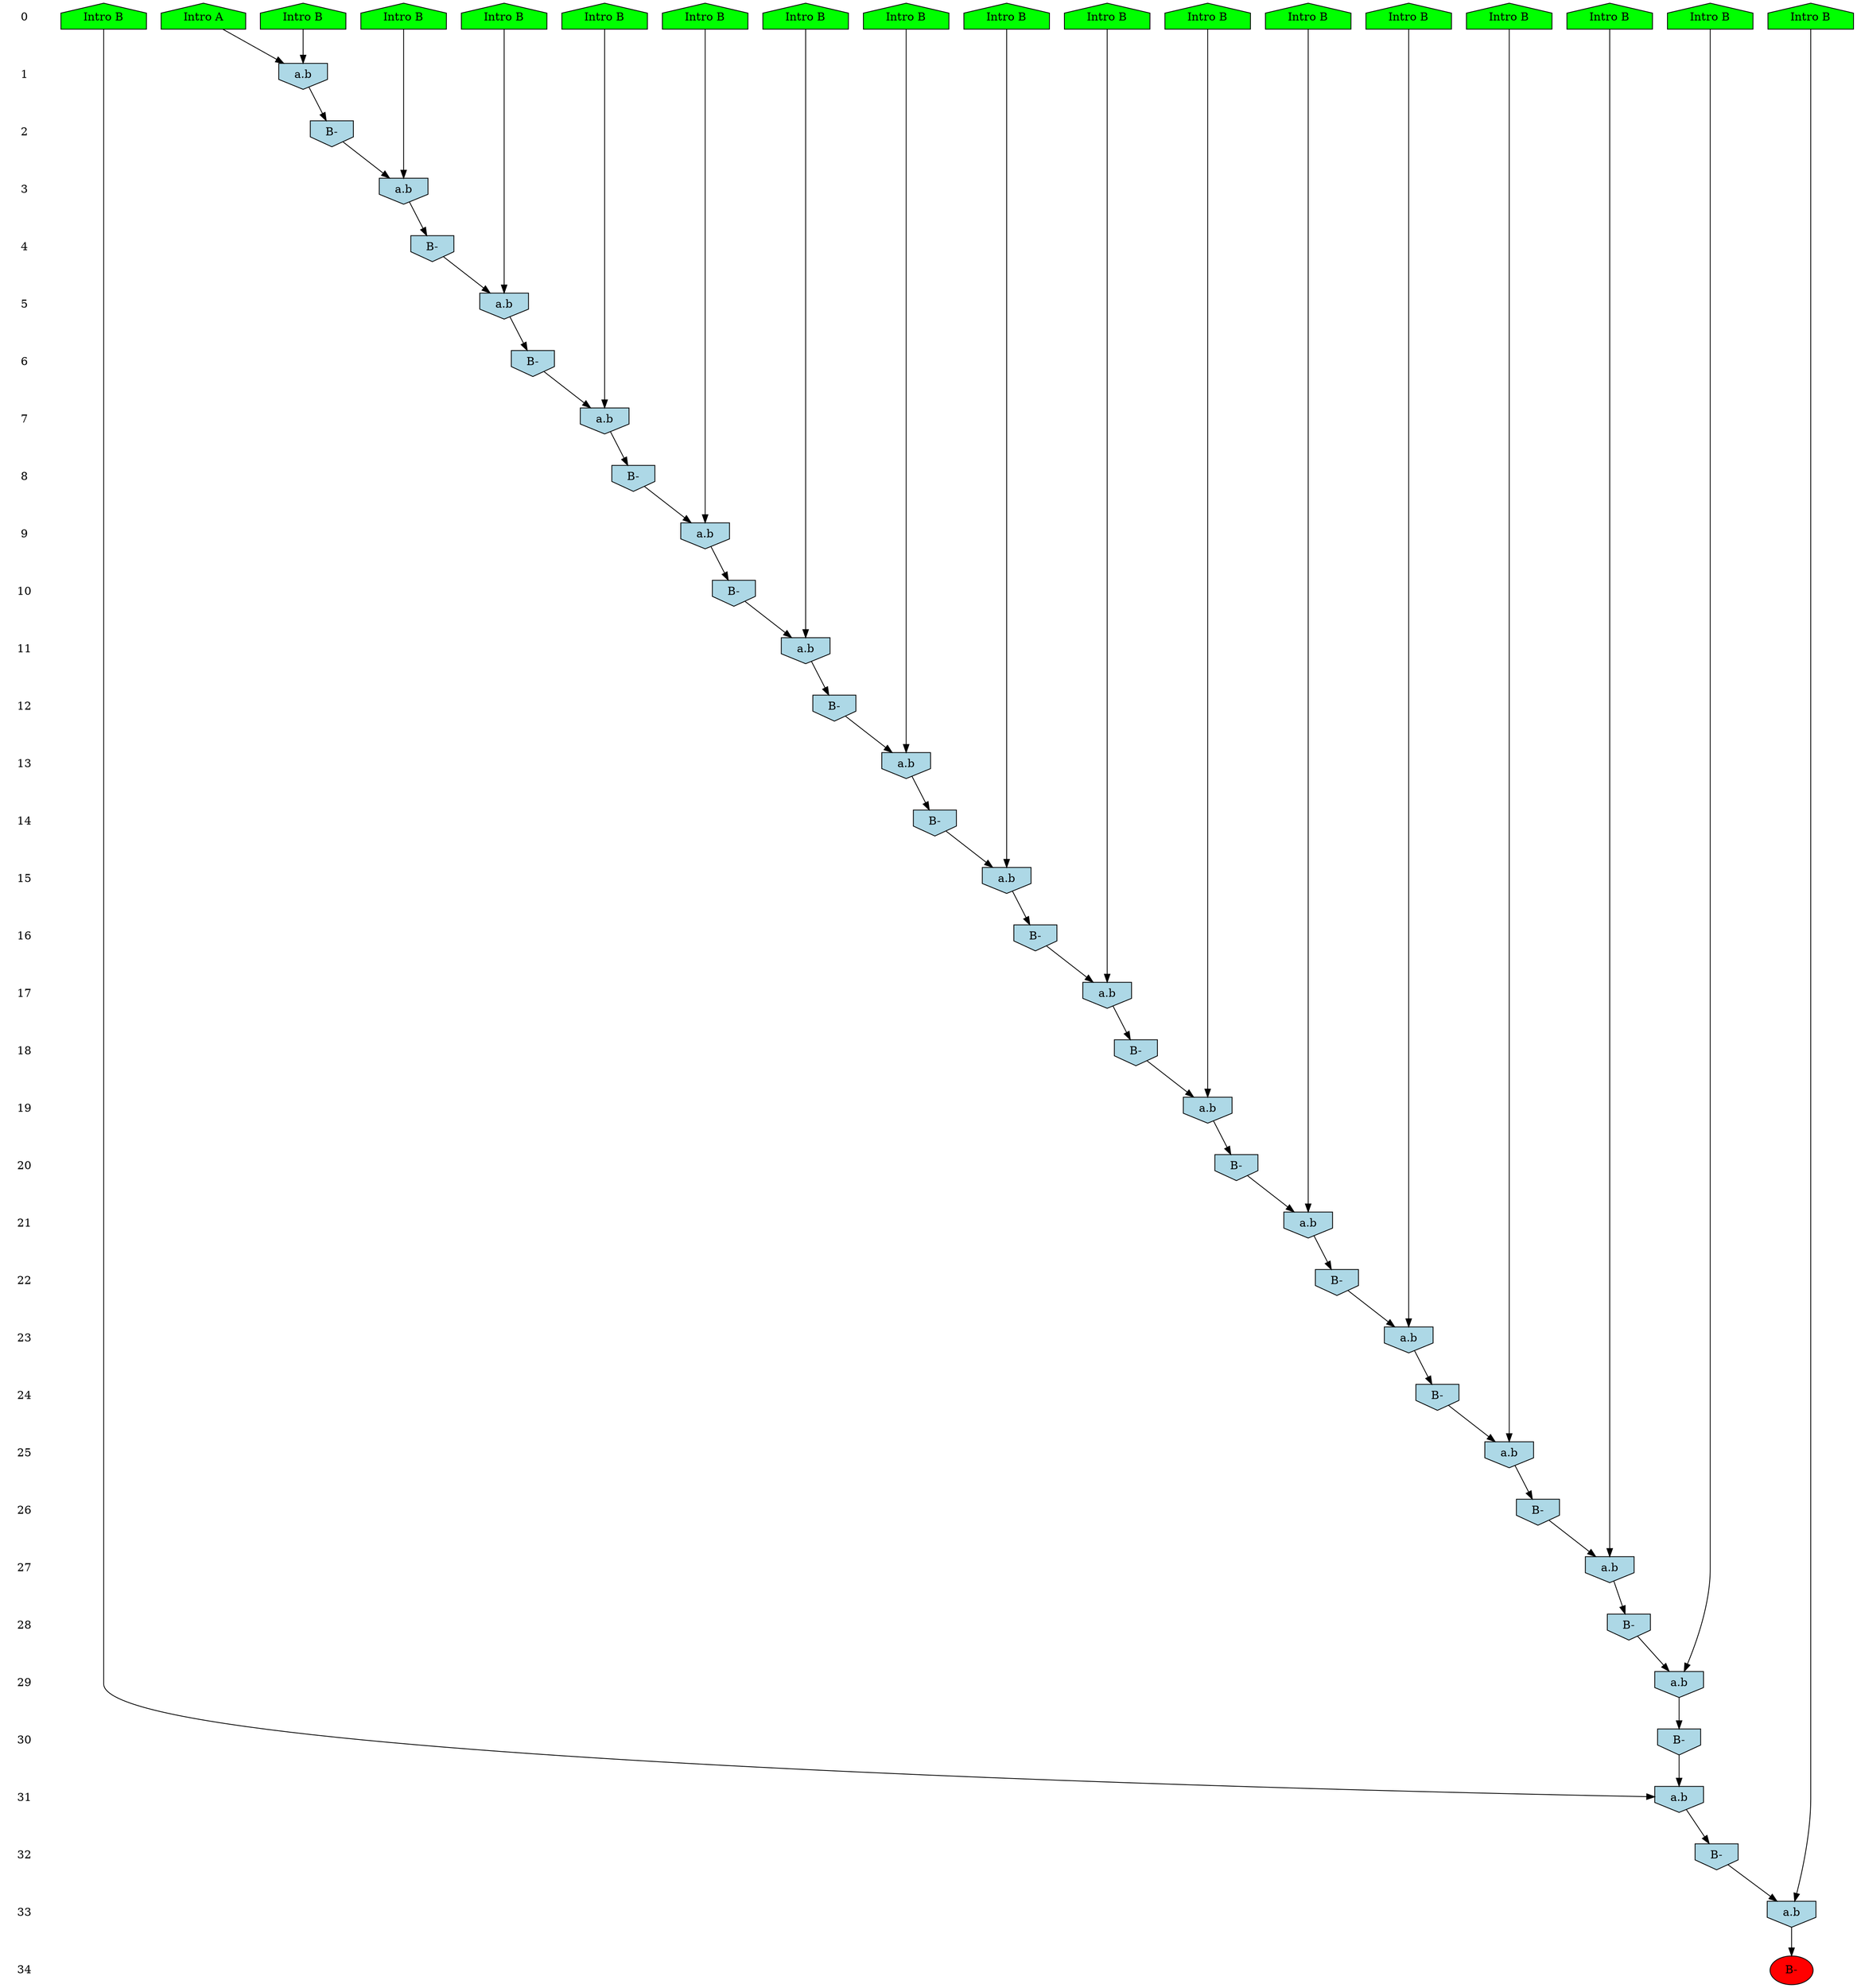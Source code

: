 /* Compression of 1 causal flows obtained in average at 1.685605E+01 t.u */
/* Compressed causal flows were: [17] */
digraph G{
 ranksep=.5 ; 
{ rank = same ; "0" [shape=plaintext] ; node_1 [label ="Intro B", shape=house, style=filled, fillcolor=green] ;
node_2 [label ="Intro B", shape=house, style=filled, fillcolor=green] ;
node_3 [label ="Intro B", shape=house, style=filled, fillcolor=green] ;
node_4 [label ="Intro B", shape=house, style=filled, fillcolor=green] ;
node_5 [label ="Intro B", shape=house, style=filled, fillcolor=green] ;
node_6 [label ="Intro B", shape=house, style=filled, fillcolor=green] ;
node_7 [label ="Intro B", shape=house, style=filled, fillcolor=green] ;
node_8 [label ="Intro B", shape=house, style=filled, fillcolor=green] ;
node_9 [label ="Intro B", shape=house, style=filled, fillcolor=green] ;
node_10 [label ="Intro B", shape=house, style=filled, fillcolor=green] ;
node_11 [label ="Intro B", shape=house, style=filled, fillcolor=green] ;
node_12 [label ="Intro B", shape=house, style=filled, fillcolor=green] ;
node_13 [label ="Intro B", shape=house, style=filled, fillcolor=green] ;
node_14 [label ="Intro B", shape=house, style=filled, fillcolor=green] ;
node_15 [label ="Intro B", shape=house, style=filled, fillcolor=green] ;
node_16 [label ="Intro B", shape=house, style=filled, fillcolor=green] ;
node_17 [label ="Intro B", shape=house, style=filled, fillcolor=green] ;
node_18 [label ="Intro A", shape=house, style=filled, fillcolor=green] ;
}
{ rank = same ; "1" [shape=plaintext] ; node_19 [label="a.b", shape=invhouse, style=filled, fillcolor = lightblue] ;
}
{ rank = same ; "2" [shape=plaintext] ; node_20 [label="B-", shape=invhouse, style=filled, fillcolor = lightblue] ;
}
{ rank = same ; "3" [shape=plaintext] ; node_21 [label="a.b", shape=invhouse, style=filled, fillcolor = lightblue] ;
}
{ rank = same ; "4" [shape=plaintext] ; node_22 [label="B-", shape=invhouse, style=filled, fillcolor = lightblue] ;
}
{ rank = same ; "5" [shape=plaintext] ; node_23 [label="a.b", shape=invhouse, style=filled, fillcolor = lightblue] ;
}
{ rank = same ; "6" [shape=plaintext] ; node_24 [label="B-", shape=invhouse, style=filled, fillcolor = lightblue] ;
}
{ rank = same ; "7" [shape=plaintext] ; node_25 [label="a.b", shape=invhouse, style=filled, fillcolor = lightblue] ;
}
{ rank = same ; "8" [shape=plaintext] ; node_26 [label="B-", shape=invhouse, style=filled, fillcolor = lightblue] ;
}
{ rank = same ; "9" [shape=plaintext] ; node_27 [label="a.b", shape=invhouse, style=filled, fillcolor = lightblue] ;
}
{ rank = same ; "10" [shape=plaintext] ; node_28 [label="B-", shape=invhouse, style=filled, fillcolor = lightblue] ;
}
{ rank = same ; "11" [shape=plaintext] ; node_29 [label="a.b", shape=invhouse, style=filled, fillcolor = lightblue] ;
}
{ rank = same ; "12" [shape=plaintext] ; node_30 [label="B-", shape=invhouse, style=filled, fillcolor = lightblue] ;
}
{ rank = same ; "13" [shape=plaintext] ; node_31 [label="a.b", shape=invhouse, style=filled, fillcolor = lightblue] ;
}
{ rank = same ; "14" [shape=plaintext] ; node_32 [label="B-", shape=invhouse, style=filled, fillcolor = lightblue] ;
}
{ rank = same ; "15" [shape=plaintext] ; node_33 [label="a.b", shape=invhouse, style=filled, fillcolor = lightblue] ;
}
{ rank = same ; "16" [shape=plaintext] ; node_34 [label="B-", shape=invhouse, style=filled, fillcolor = lightblue] ;
}
{ rank = same ; "17" [shape=plaintext] ; node_35 [label="a.b", shape=invhouse, style=filled, fillcolor = lightblue] ;
}
{ rank = same ; "18" [shape=plaintext] ; node_36 [label="B-", shape=invhouse, style=filled, fillcolor = lightblue] ;
}
{ rank = same ; "19" [shape=plaintext] ; node_37 [label="a.b", shape=invhouse, style=filled, fillcolor = lightblue] ;
}
{ rank = same ; "20" [shape=plaintext] ; node_38 [label="B-", shape=invhouse, style=filled, fillcolor = lightblue] ;
}
{ rank = same ; "21" [shape=plaintext] ; node_39 [label="a.b", shape=invhouse, style=filled, fillcolor = lightblue] ;
}
{ rank = same ; "22" [shape=plaintext] ; node_40 [label="B-", shape=invhouse, style=filled, fillcolor = lightblue] ;
}
{ rank = same ; "23" [shape=plaintext] ; node_41 [label="a.b", shape=invhouse, style=filled, fillcolor = lightblue] ;
}
{ rank = same ; "24" [shape=plaintext] ; node_42 [label="B-", shape=invhouse, style=filled, fillcolor = lightblue] ;
}
{ rank = same ; "25" [shape=plaintext] ; node_43 [label="a.b", shape=invhouse, style=filled, fillcolor = lightblue] ;
}
{ rank = same ; "26" [shape=plaintext] ; node_44 [label="B-", shape=invhouse, style=filled, fillcolor = lightblue] ;
}
{ rank = same ; "27" [shape=plaintext] ; node_45 [label="a.b", shape=invhouse, style=filled, fillcolor = lightblue] ;
}
{ rank = same ; "28" [shape=plaintext] ; node_46 [label="B-", shape=invhouse, style=filled, fillcolor = lightblue] ;
}
{ rank = same ; "29" [shape=plaintext] ; node_47 [label="a.b", shape=invhouse, style=filled, fillcolor = lightblue] ;
}
{ rank = same ; "30" [shape=plaintext] ; node_48 [label="B-", shape=invhouse, style=filled, fillcolor = lightblue] ;
}
{ rank = same ; "31" [shape=plaintext] ; node_49 [label="a.b", shape=invhouse, style=filled, fillcolor = lightblue] ;
}
{ rank = same ; "32" [shape=plaintext] ; node_50 [label="B-", shape=invhouse, style=filled, fillcolor = lightblue] ;
}
{ rank = same ; "33" [shape=plaintext] ; node_51 [label="a.b", shape=invhouse, style=filled, fillcolor = lightblue] ;
}
{ rank = same ; "34" [shape=plaintext] ; node_52 [label ="B-", style=filled, fillcolor=red] ;
}
"0" -> "1" [style="invis"]; 
"1" -> "2" [style="invis"]; 
"2" -> "3" [style="invis"]; 
"3" -> "4" [style="invis"]; 
"4" -> "5" [style="invis"]; 
"5" -> "6" [style="invis"]; 
"6" -> "7" [style="invis"]; 
"7" -> "8" [style="invis"]; 
"8" -> "9" [style="invis"]; 
"9" -> "10" [style="invis"]; 
"10" -> "11" [style="invis"]; 
"11" -> "12" [style="invis"]; 
"12" -> "13" [style="invis"]; 
"13" -> "14" [style="invis"]; 
"14" -> "15" [style="invis"]; 
"15" -> "16" [style="invis"]; 
"16" -> "17" [style="invis"]; 
"17" -> "18" [style="invis"]; 
"18" -> "19" [style="invis"]; 
"19" -> "20" [style="invis"]; 
"20" -> "21" [style="invis"]; 
"21" -> "22" [style="invis"]; 
"22" -> "23" [style="invis"]; 
"23" -> "24" [style="invis"]; 
"24" -> "25" [style="invis"]; 
"25" -> "26" [style="invis"]; 
"26" -> "27" [style="invis"]; 
"27" -> "28" [style="invis"]; 
"28" -> "29" [style="invis"]; 
"29" -> "30" [style="invis"]; 
"30" -> "31" [style="invis"]; 
"31" -> "32" [style="invis"]; 
"32" -> "33" [style="invis"]; 
"33" -> "34" [style="invis"]; 
node_2 -> node_19
node_18 -> node_19
node_19 -> node_20
node_7 -> node_21
node_20 -> node_21
node_21 -> node_22
node_5 -> node_23
node_22 -> node_23
node_23 -> node_24
node_16 -> node_25
node_24 -> node_25
node_25 -> node_26
node_4 -> node_27
node_26 -> node_27
node_27 -> node_28
node_12 -> node_29
node_28 -> node_29
node_29 -> node_30
node_13 -> node_31
node_30 -> node_31
node_31 -> node_32
node_14 -> node_33
node_32 -> node_33
node_33 -> node_34
node_8 -> node_35
node_34 -> node_35
node_35 -> node_36
node_3 -> node_37
node_36 -> node_37
node_37 -> node_38
node_17 -> node_39
node_38 -> node_39
node_39 -> node_40
node_6 -> node_41
node_40 -> node_41
node_41 -> node_42
node_15 -> node_43
node_42 -> node_43
node_43 -> node_44
node_10 -> node_45
node_44 -> node_45
node_45 -> node_46
node_9 -> node_47
node_46 -> node_47
node_47 -> node_48
node_1 -> node_49
node_48 -> node_49
node_49 -> node_50
node_11 -> node_51
node_50 -> node_51
node_51 -> node_52
}
/*
 Dot generation time: 0.000539
*/